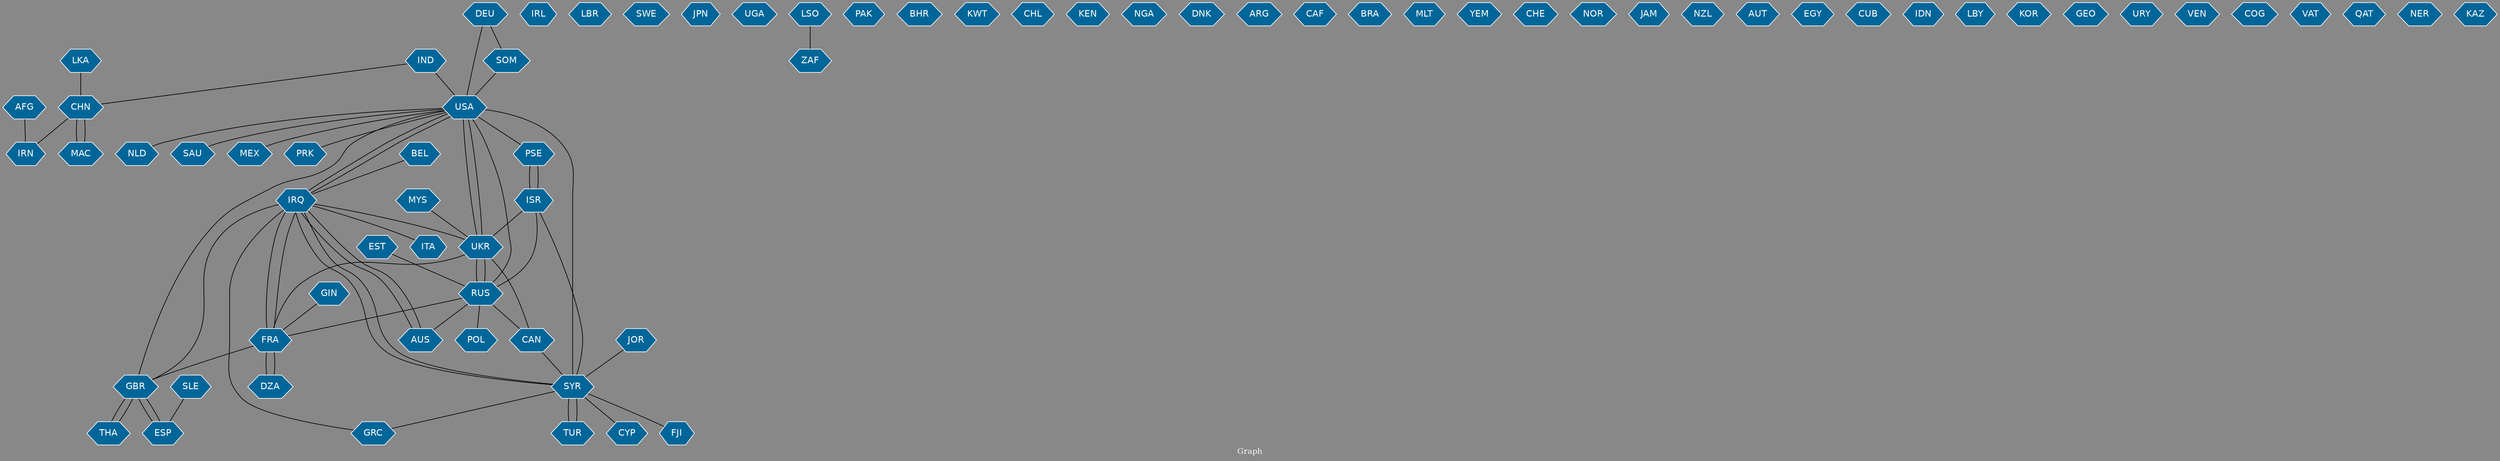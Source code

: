 // Countries together in item graph
graph {
	graph [bgcolor="#888888" fontcolor=white fontsize=12 label="Graph" outputorder=edgesfirst overlap=prism]
	node [color=white fillcolor="#006699" fontcolor=white fontname=Helvetica shape=hexagon style=filled]
	edge [arrowhead=open color=black fontcolor=white fontname=Courier fontsize=12]
		CHN [label=CHN]
		IRQ [label=IRQ]
		ISR [label=ISR]
		SYR [label=SYR]
		JOR [label=JOR]
		TUR [label=TUR]
		GBR [label=GBR]
		DEU [label=DEU]
		USA [label=USA]
		IRL [label=IRL]
		CAN [label=CAN]
		AUS [label=AUS]
		LBR [label=LBR]
		SWE [label=SWE]
		JPN [label=JPN]
		UGA [label=UGA]
		AFG [label=AFG]
		FRA [label=FRA]
		IRN [label=IRN]
		IND [label=IND]
		RUS [label=RUS]
		SLE [label=SLE]
		DZA [label=DZA]
		ITA [label=ITA]
		ZAF [label=ZAF]
		PSE [label=PSE]
		PAK [label=PAK]
		BHR [label=BHR]
		UKR [label=UKR]
		KWT [label=KWT]
		ESP [label=ESP]
		CHL [label=CHL]
		MYS [label=MYS]
		POL [label=POL]
		KEN [label=KEN]
		LSO [label=LSO]
		NGA [label=NGA]
		THA [label=THA]
		LKA [label=LKA]
		NLD [label=NLD]
		SAU [label=SAU]
		MEX [label=MEX]
		DNK [label=DNK]
		ARG [label=ARG]
		CAF [label=CAF]
		PRK [label=PRK]
		BRA [label=BRA]
		MLT [label=MLT]
		GIN [label=GIN]
		YEM [label=YEM]
		CHE [label=CHE]
		NOR [label=NOR]
		MAC [label=MAC]
		EST [label=EST]
		JAM [label=JAM]
		NZL [label=NZL]
		CYP [label=CYP]
		AUT [label=AUT]
		GRC [label=GRC]
		EGY [label=EGY]
		CUB [label=CUB]
		BEL [label=BEL]
		SOM [label=SOM]
		IDN [label=IDN]
		LBY [label=LBY]
		KOR [label=KOR]
		GEO [label=GEO]
		FJI [label=FJI]
		URY [label=URY]
		VEN [label=VEN]
		COG [label=COG]
		VAT [label=VAT]
		QAT [label=QAT]
		NER [label=NER]
		KAZ [label=KAZ]
			SYR -- USA [weight=4]
			SYR -- IRQ [weight=2]
			TUR -- SYR [weight=3]
			ISR -- PSE [weight=3]
			SYR -- TUR [weight=3]
			UKR -- RUS [weight=7]
			CHN -- MAC [weight=1]
			DEU -- SOM [weight=1]
			GBR -- THA [weight=1]
			SYR -- FJI [weight=1]
			SYR -- GRC [weight=1]
			SYR -- CYP [weight=1]
			ISR -- SYR [weight=1]
			IRQ -- AUS [weight=1]
			UKR -- FRA [weight=1]
			LKA -- CHN [weight=2]
			IRQ -- USA [weight=1]
			CAN -- UKR [weight=1]
			CHN -- IRN [weight=1]
			IRQ -- UKR [weight=1]
			RUS -- FRA [weight=1]
			IRQ -- GBR [weight=1]
			FRA -- IRQ [weight=2]
			IND -- USA [weight=2]
			AFG -- IRN [weight=1]
			USA -- SAU [weight=1]
			FRA -- DZA [weight=2]
			AUS -- IRQ [weight=1]
			THA -- GBR [weight=1]
			RUS -- CAN [weight=1]
			DZA -- FRA [weight=2]
			BEL -- IRQ [weight=1]
			USA -- IRQ [weight=1]
			MAC -- CHN [weight=2]
			USA -- MEX [weight=1]
			IRQ -- ITA [weight=1]
			RUS -- POL [weight=1]
			LSO -- ZAF [weight=1]
			SOM -- USA [weight=1]
			SLE -- ESP [weight=1]
			UKR -- USA [weight=3]
			RUS -- UKR [weight=9]
			GBR -- ESP [weight=2]
			GRC -- IRQ [weight=1]
			IRQ -- SYR [weight=1]
			PSE -- ISR [weight=4]
			CAN -- SYR [weight=1]
			USA -- PSE [weight=1]
			JOR -- SYR [weight=1]
			ESP -- GBR [weight=1]
			DEU -- USA [weight=1]
			EST -- RUS [weight=1]
			IND -- CHN [weight=1]
			RUS -- AUS [weight=1]
			MYS -- UKR [weight=1]
			USA -- RUS [weight=1]
			USA -- NLD [weight=1]
			IRQ -- FRA [weight=3]
			FRA -- GBR [weight=1]
			GBR -- USA [weight=1]
			USA -- UKR [weight=1]
			ISR -- UKR [weight=1]
			GIN -- FRA [weight=1]
			ISR -- RUS [weight=1]
			USA -- PRK [weight=1]
}